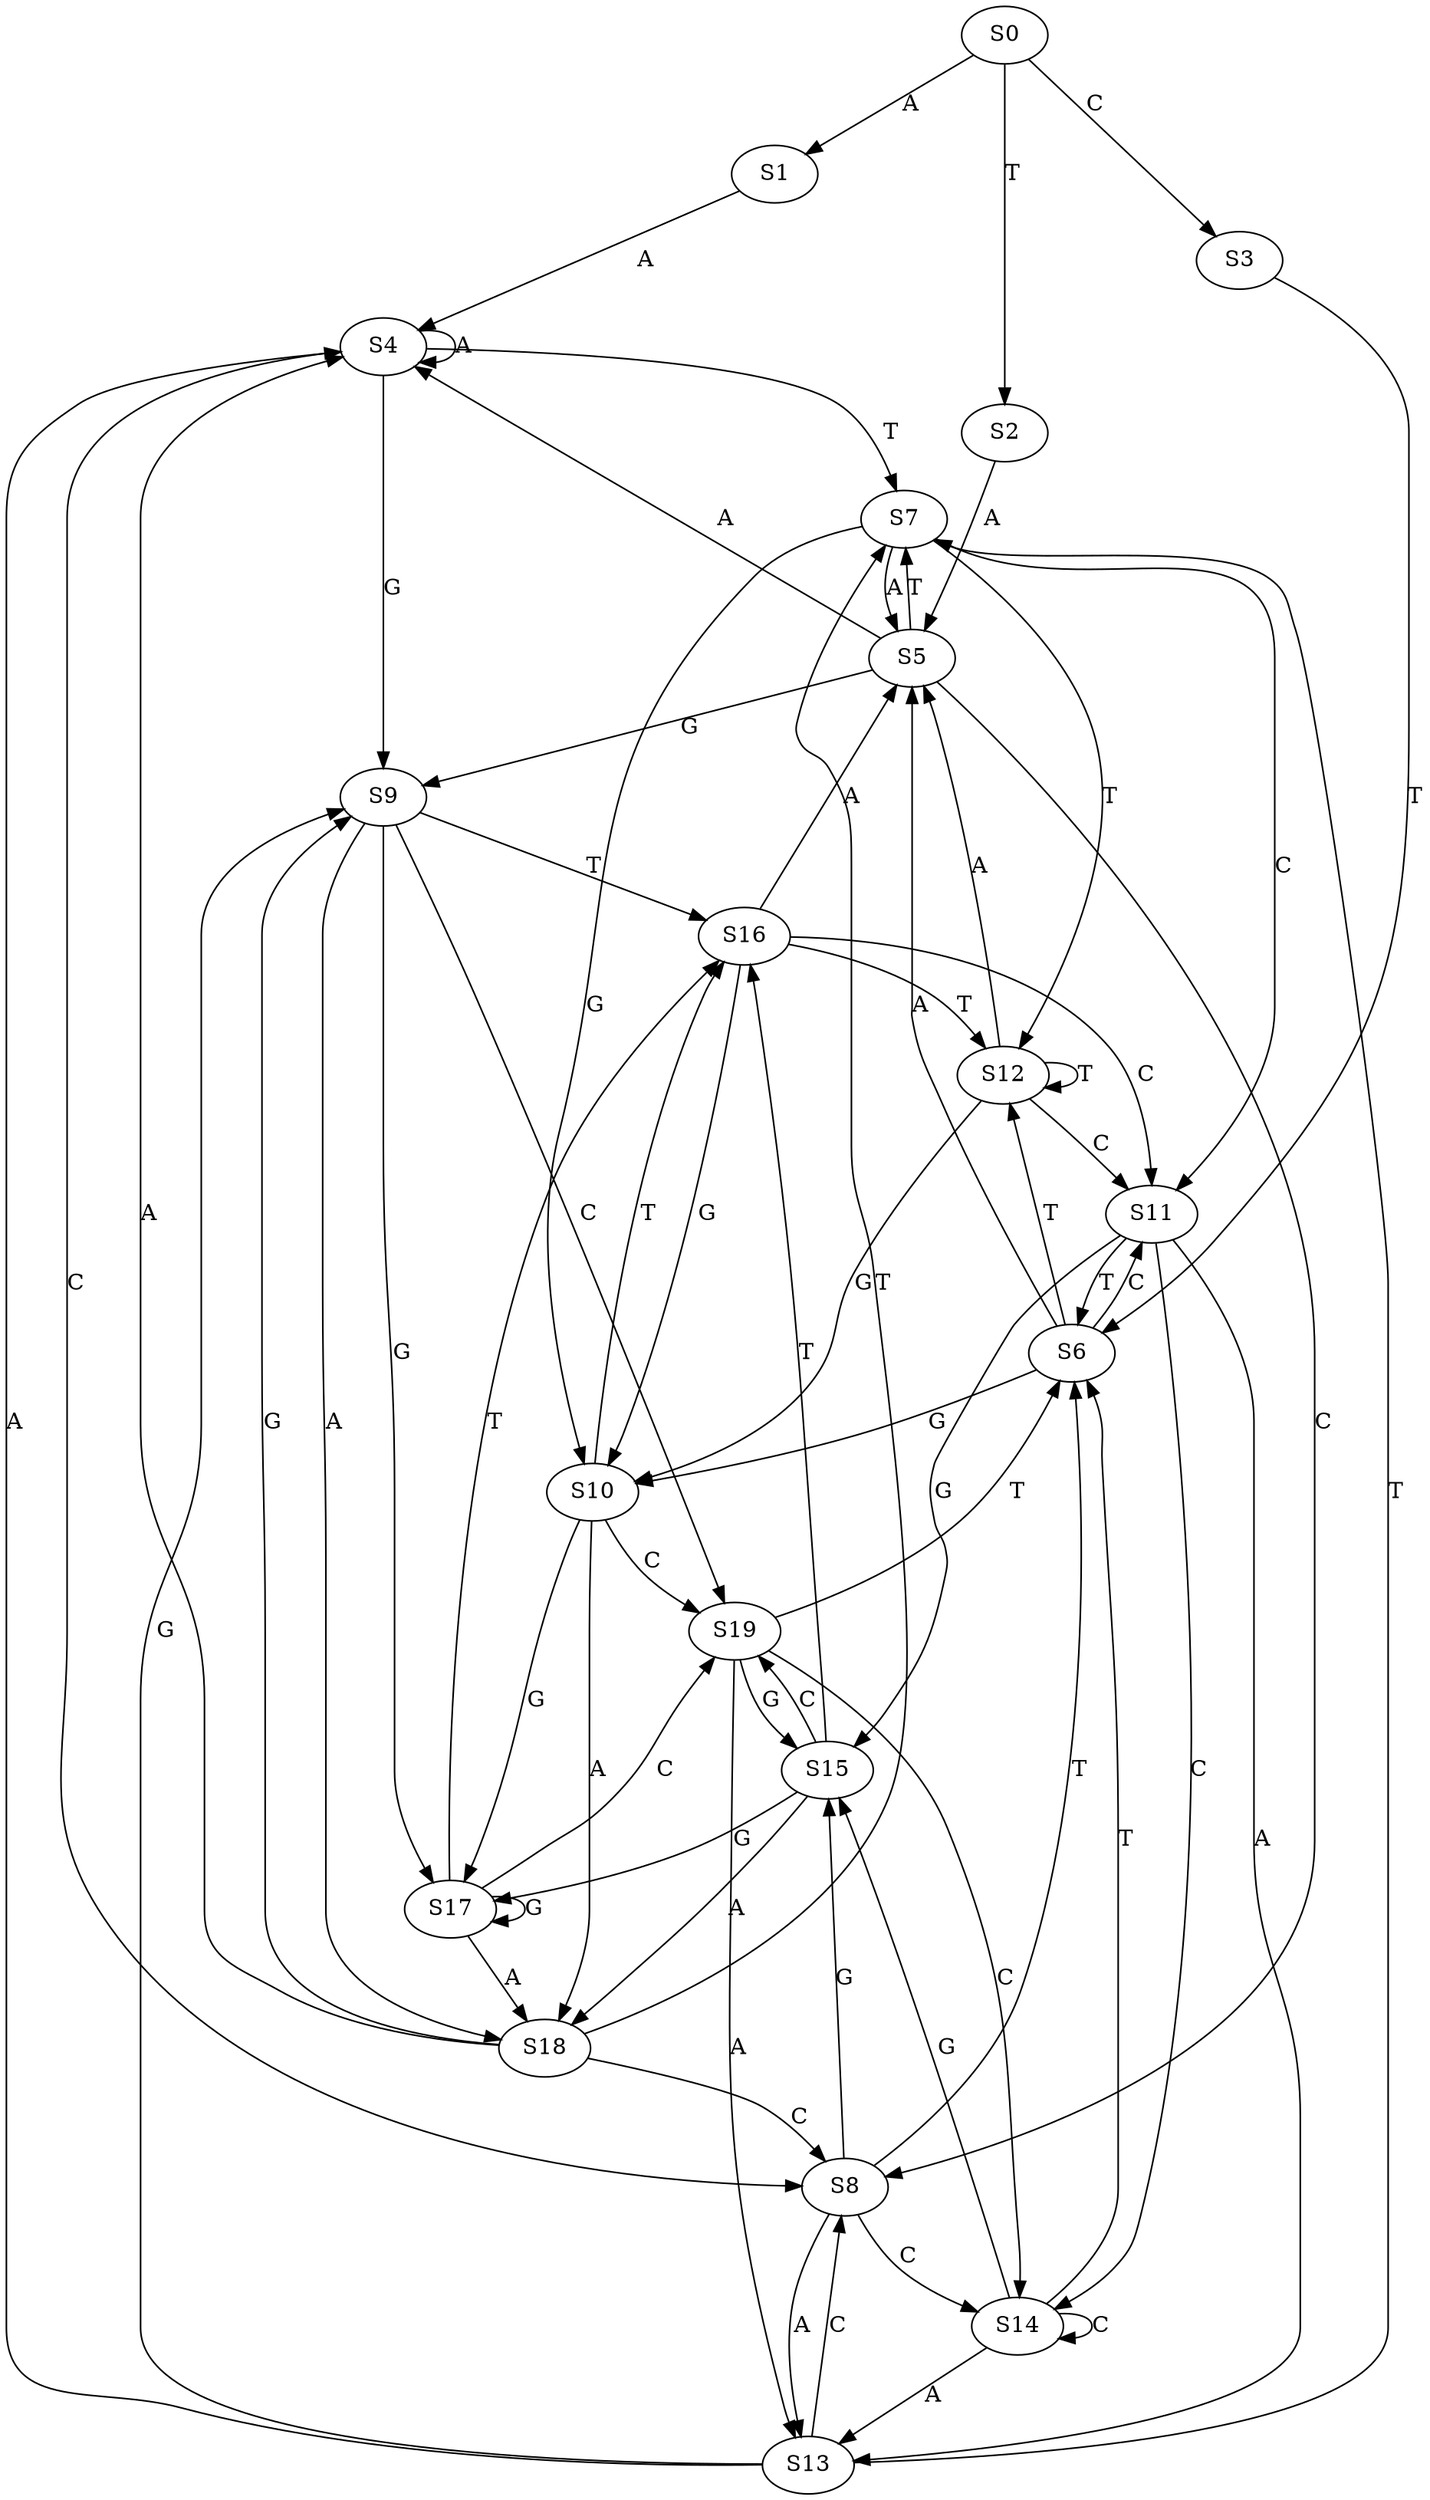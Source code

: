 strict digraph  {
	S0 -> S1 [ label = A ];
	S0 -> S2 [ label = T ];
	S0 -> S3 [ label = C ];
	S1 -> S4 [ label = A ];
	S2 -> S5 [ label = A ];
	S3 -> S6 [ label = T ];
	S4 -> S7 [ label = T ];
	S4 -> S8 [ label = C ];
	S4 -> S9 [ label = G ];
	S4 -> S4 [ label = A ];
	S5 -> S9 [ label = G ];
	S5 -> S7 [ label = T ];
	S5 -> S4 [ label = A ];
	S5 -> S8 [ label = C ];
	S6 -> S10 [ label = G ];
	S6 -> S11 [ label = C ];
	S6 -> S5 [ label = A ];
	S6 -> S12 [ label = T ];
	S7 -> S5 [ label = A ];
	S7 -> S11 [ label = C ];
	S7 -> S12 [ label = T ];
	S7 -> S10 [ label = G ];
	S8 -> S13 [ label = A ];
	S8 -> S6 [ label = T ];
	S8 -> S14 [ label = C ];
	S8 -> S15 [ label = G ];
	S9 -> S16 [ label = T ];
	S9 -> S17 [ label = G ];
	S9 -> S18 [ label = A ];
	S9 -> S19 [ label = C ];
	S10 -> S18 [ label = A ];
	S10 -> S16 [ label = T ];
	S10 -> S19 [ label = C ];
	S10 -> S17 [ label = G ];
	S11 -> S6 [ label = T ];
	S11 -> S15 [ label = G ];
	S11 -> S14 [ label = C ];
	S11 -> S13 [ label = A ];
	S12 -> S11 [ label = C ];
	S12 -> S10 [ label = G ];
	S12 -> S12 [ label = T ];
	S12 -> S5 [ label = A ];
	S13 -> S9 [ label = G ];
	S13 -> S7 [ label = T ];
	S13 -> S8 [ label = C ];
	S13 -> S4 [ label = A ];
	S14 -> S15 [ label = G ];
	S14 -> S14 [ label = C ];
	S14 -> S13 [ label = A ];
	S14 -> S6 [ label = T ];
	S15 -> S17 [ label = G ];
	S15 -> S16 [ label = T ];
	S15 -> S18 [ label = A ];
	S15 -> S19 [ label = C ];
	S16 -> S5 [ label = A ];
	S16 -> S11 [ label = C ];
	S16 -> S10 [ label = G ];
	S16 -> S12 [ label = T ];
	S17 -> S18 [ label = A ];
	S17 -> S16 [ label = T ];
	S17 -> S17 [ label = G ];
	S17 -> S19 [ label = C ];
	S18 -> S9 [ label = G ];
	S18 -> S4 [ label = A ];
	S18 -> S8 [ label = C ];
	S18 -> S7 [ label = T ];
	S19 -> S14 [ label = C ];
	S19 -> S6 [ label = T ];
	S19 -> S15 [ label = G ];
	S19 -> S13 [ label = A ];
}
